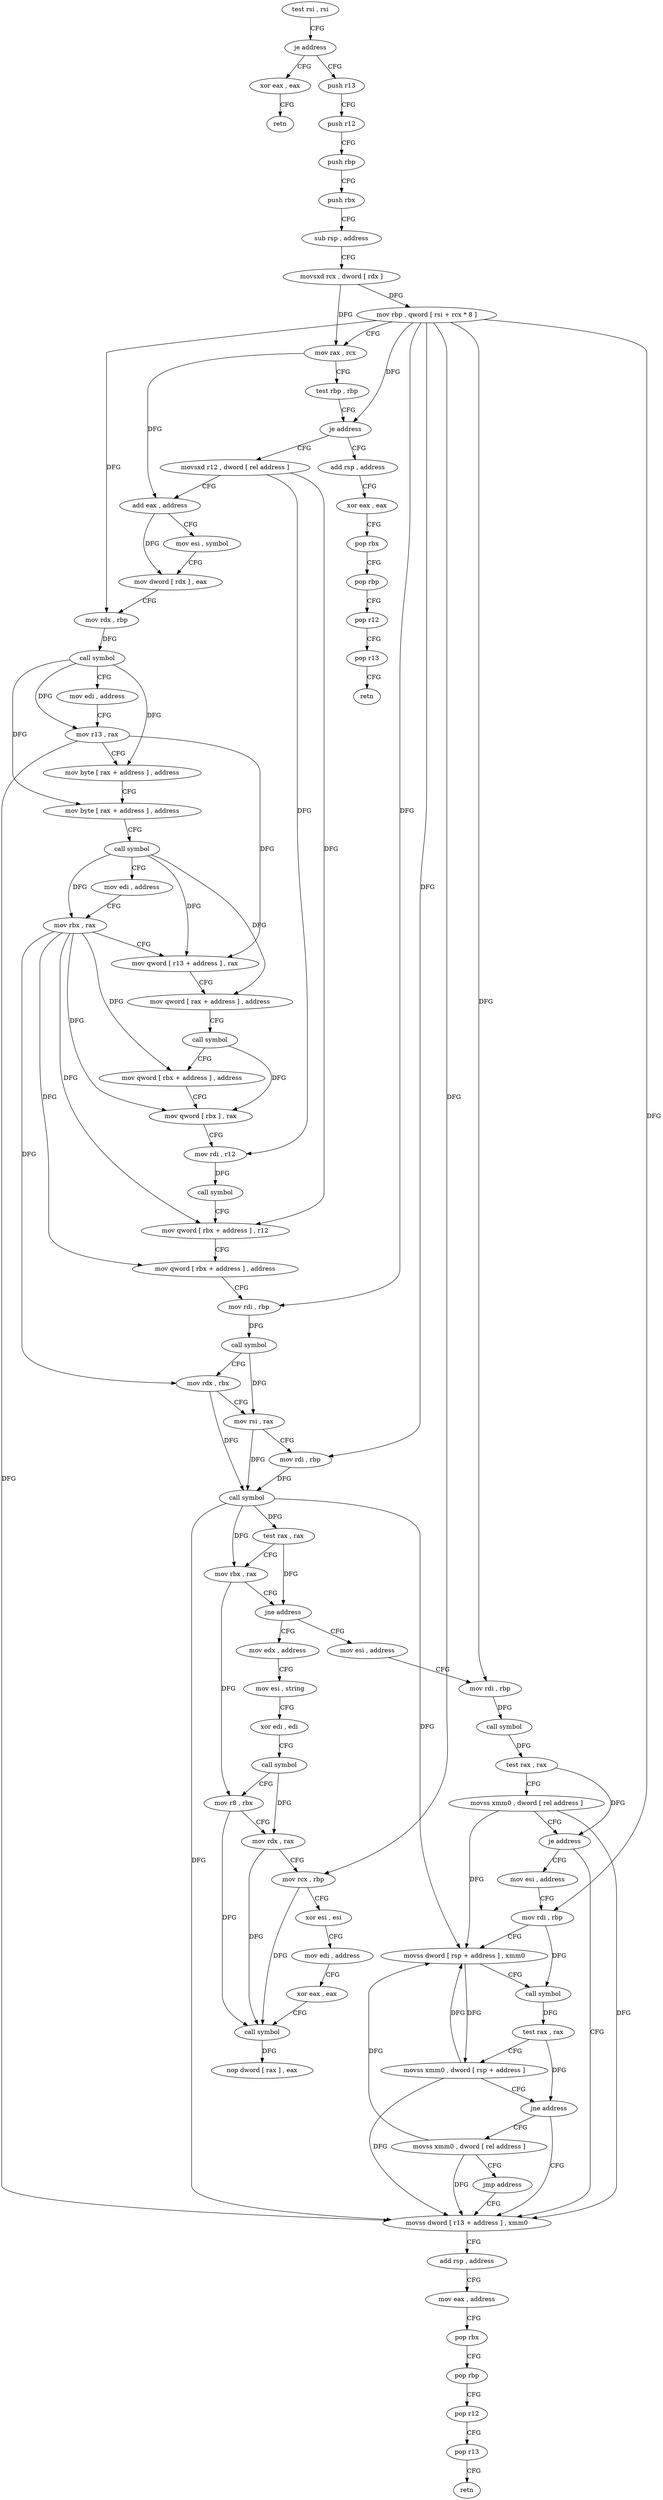 digraph "func" {
"4270928" [label = "test rsi , rsi" ]
"4270931" [label = "je address" ]
"4271200" [label = "xor eax , eax" ]
"4270937" [label = "push r13" ]
"4271202" [label = "retn" ]
"4270939" [label = "push r12" ]
"4270941" [label = "push rbp" ]
"4270942" [label = "push rbx" ]
"4270943" [label = "sub rsp , address" ]
"4270947" [label = "movsxd rcx , dword [ rdx ]" ]
"4270950" [label = "mov rbp , qword [ rsi + rcx * 8 ]" ]
"4270954" [label = "mov rax , rcx" ]
"4270957" [label = "test rbp , rbp" ]
"4270960" [label = "je address" ]
"4271208" [label = "add rsp , address" ]
"4270966" [label = "movsxd r12 , dword [ rel address ]" ]
"4271212" [label = "xor eax , eax" ]
"4271214" [label = "pop rbx" ]
"4271215" [label = "pop rbp" ]
"4271216" [label = "pop r12" ]
"4271218" [label = "pop r13" ]
"4271220" [label = "retn" ]
"4270973" [label = "add eax , address" ]
"4270976" [label = "mov esi , symbol" ]
"4270981" [label = "mov dword [ rdx ] , eax" ]
"4270983" [label = "mov rdx , rbp" ]
"4270986" [label = "call symbol" ]
"4270991" [label = "mov edi , address" ]
"4270996" [label = "mov r13 , rax" ]
"4270999" [label = "mov byte [ rax + address ] , address" ]
"4271003" [label = "mov byte [ rax + address ] , address" ]
"4271007" [label = "call symbol" ]
"4271012" [label = "mov edi , address" ]
"4271017" [label = "mov rbx , rax" ]
"4271020" [label = "mov qword [ r13 + address ] , rax" ]
"4271024" [label = "mov qword [ rax + address ] , address" ]
"4271032" [label = "call symbol" ]
"4271037" [label = "mov qword [ rbx + address ] , address" ]
"4271045" [label = "mov qword [ rbx ] , rax" ]
"4271048" [label = "mov rdi , r12" ]
"4271051" [label = "call symbol" ]
"4271056" [label = "mov qword [ rbx + address ] , r12" ]
"4271060" [label = "mov qword [ rbx + address ] , address" ]
"4271068" [label = "mov rdi , rbp" ]
"4271071" [label = "call symbol" ]
"4271076" [label = "mov rdx , rbx" ]
"4271079" [label = "mov rsi , rax" ]
"4271082" [label = "mov rdi , rbp" ]
"4271085" [label = "call symbol" ]
"4271090" [label = "test rax , rax" ]
"4271093" [label = "mov rbx , rax" ]
"4271096" [label = "jne address" ]
"4271221" [label = "mov edx , address" ]
"4271098" [label = "mov esi , address" ]
"4271226" [label = "mov esi , string" ]
"4271231" [label = "xor edi , edi" ]
"4271233" [label = "call symbol" ]
"4271238" [label = "mov r8 , rbx" ]
"4271241" [label = "mov rdx , rax" ]
"4271244" [label = "mov rcx , rbp" ]
"4271247" [label = "xor esi , esi" ]
"4271249" [label = "mov edi , address" ]
"4271254" [label = "xor eax , eax" ]
"4271256" [label = "call symbol" ]
"4271261" [label = "nop dword [ rax ] , eax" ]
"4271103" [label = "mov rdi , rbp" ]
"4271106" [label = "call symbol" ]
"4271111" [label = "test rax , rax" ]
"4271114" [label = "movss xmm0 , dword [ rel address ]" ]
"4271122" [label = "je address" ]
"4271152" [label = "mov esi , address" ]
"4271124" [label = "movss dword [ r13 + address ] , xmm0" ]
"4271157" [label = "mov rdi , rbp" ]
"4271160" [label = "movss dword [ rsp + address ] , xmm0" ]
"4271166" [label = "call symbol" ]
"4271171" [label = "test rax , rax" ]
"4271174" [label = "movss xmm0 , dword [ rsp + address ]" ]
"4271180" [label = "jne address" ]
"4271182" [label = "movss xmm0 , dword [ rel address ]" ]
"4271130" [label = "add rsp , address" ]
"4271134" [label = "mov eax , address" ]
"4271139" [label = "pop rbx" ]
"4271140" [label = "pop rbp" ]
"4271141" [label = "pop r12" ]
"4271143" [label = "pop r13" ]
"4271145" [label = "retn" ]
"4271190" [label = "jmp address" ]
"4270928" -> "4270931" [ label = "CFG" ]
"4270931" -> "4271200" [ label = "CFG" ]
"4270931" -> "4270937" [ label = "CFG" ]
"4271200" -> "4271202" [ label = "CFG" ]
"4270937" -> "4270939" [ label = "CFG" ]
"4270939" -> "4270941" [ label = "CFG" ]
"4270941" -> "4270942" [ label = "CFG" ]
"4270942" -> "4270943" [ label = "CFG" ]
"4270943" -> "4270947" [ label = "CFG" ]
"4270947" -> "4270950" [ label = "DFG" ]
"4270947" -> "4270954" [ label = "DFG" ]
"4270950" -> "4270954" [ label = "CFG" ]
"4270950" -> "4270960" [ label = "DFG" ]
"4270950" -> "4270983" [ label = "DFG" ]
"4270950" -> "4271068" [ label = "DFG" ]
"4270950" -> "4271082" [ label = "DFG" ]
"4270950" -> "4271244" [ label = "DFG" ]
"4270950" -> "4271103" [ label = "DFG" ]
"4270950" -> "4271157" [ label = "DFG" ]
"4270954" -> "4270957" [ label = "CFG" ]
"4270954" -> "4270973" [ label = "DFG" ]
"4270957" -> "4270960" [ label = "CFG" ]
"4270960" -> "4271208" [ label = "CFG" ]
"4270960" -> "4270966" [ label = "CFG" ]
"4271208" -> "4271212" [ label = "CFG" ]
"4270966" -> "4270973" [ label = "CFG" ]
"4270966" -> "4271048" [ label = "DFG" ]
"4270966" -> "4271056" [ label = "DFG" ]
"4271212" -> "4271214" [ label = "CFG" ]
"4271214" -> "4271215" [ label = "CFG" ]
"4271215" -> "4271216" [ label = "CFG" ]
"4271216" -> "4271218" [ label = "CFG" ]
"4271218" -> "4271220" [ label = "CFG" ]
"4270973" -> "4270976" [ label = "CFG" ]
"4270973" -> "4270981" [ label = "DFG" ]
"4270976" -> "4270981" [ label = "CFG" ]
"4270981" -> "4270983" [ label = "CFG" ]
"4270983" -> "4270986" [ label = "DFG" ]
"4270986" -> "4270991" [ label = "CFG" ]
"4270986" -> "4270996" [ label = "DFG" ]
"4270986" -> "4270999" [ label = "DFG" ]
"4270986" -> "4271003" [ label = "DFG" ]
"4270991" -> "4270996" [ label = "CFG" ]
"4270996" -> "4270999" [ label = "CFG" ]
"4270996" -> "4271020" [ label = "DFG" ]
"4270996" -> "4271124" [ label = "DFG" ]
"4270999" -> "4271003" [ label = "CFG" ]
"4271003" -> "4271007" [ label = "CFG" ]
"4271007" -> "4271012" [ label = "CFG" ]
"4271007" -> "4271017" [ label = "DFG" ]
"4271007" -> "4271020" [ label = "DFG" ]
"4271007" -> "4271024" [ label = "DFG" ]
"4271012" -> "4271017" [ label = "CFG" ]
"4271017" -> "4271020" [ label = "CFG" ]
"4271017" -> "4271037" [ label = "DFG" ]
"4271017" -> "4271045" [ label = "DFG" ]
"4271017" -> "4271056" [ label = "DFG" ]
"4271017" -> "4271060" [ label = "DFG" ]
"4271017" -> "4271076" [ label = "DFG" ]
"4271020" -> "4271024" [ label = "CFG" ]
"4271024" -> "4271032" [ label = "CFG" ]
"4271032" -> "4271037" [ label = "CFG" ]
"4271032" -> "4271045" [ label = "DFG" ]
"4271037" -> "4271045" [ label = "CFG" ]
"4271045" -> "4271048" [ label = "CFG" ]
"4271048" -> "4271051" [ label = "DFG" ]
"4271051" -> "4271056" [ label = "CFG" ]
"4271056" -> "4271060" [ label = "CFG" ]
"4271060" -> "4271068" [ label = "CFG" ]
"4271068" -> "4271071" [ label = "DFG" ]
"4271071" -> "4271076" [ label = "CFG" ]
"4271071" -> "4271079" [ label = "DFG" ]
"4271076" -> "4271079" [ label = "CFG" ]
"4271076" -> "4271085" [ label = "DFG" ]
"4271079" -> "4271082" [ label = "CFG" ]
"4271079" -> "4271085" [ label = "DFG" ]
"4271082" -> "4271085" [ label = "DFG" ]
"4271085" -> "4271090" [ label = "DFG" ]
"4271085" -> "4271093" [ label = "DFG" ]
"4271085" -> "4271160" [ label = "DFG" ]
"4271085" -> "4271124" [ label = "DFG" ]
"4271090" -> "4271093" [ label = "CFG" ]
"4271090" -> "4271096" [ label = "DFG" ]
"4271093" -> "4271096" [ label = "CFG" ]
"4271093" -> "4271238" [ label = "DFG" ]
"4271096" -> "4271221" [ label = "CFG" ]
"4271096" -> "4271098" [ label = "CFG" ]
"4271221" -> "4271226" [ label = "CFG" ]
"4271098" -> "4271103" [ label = "CFG" ]
"4271226" -> "4271231" [ label = "CFG" ]
"4271231" -> "4271233" [ label = "CFG" ]
"4271233" -> "4271238" [ label = "CFG" ]
"4271233" -> "4271241" [ label = "DFG" ]
"4271238" -> "4271241" [ label = "CFG" ]
"4271238" -> "4271256" [ label = "DFG" ]
"4271241" -> "4271244" [ label = "CFG" ]
"4271241" -> "4271256" [ label = "DFG" ]
"4271244" -> "4271247" [ label = "CFG" ]
"4271244" -> "4271256" [ label = "DFG" ]
"4271247" -> "4271249" [ label = "CFG" ]
"4271249" -> "4271254" [ label = "CFG" ]
"4271254" -> "4271256" [ label = "CFG" ]
"4271256" -> "4271261" [ label = "DFG" ]
"4271103" -> "4271106" [ label = "DFG" ]
"4271106" -> "4271111" [ label = "DFG" ]
"4271111" -> "4271114" [ label = "CFG" ]
"4271111" -> "4271122" [ label = "DFG" ]
"4271114" -> "4271122" [ label = "CFG" ]
"4271114" -> "4271160" [ label = "DFG" ]
"4271114" -> "4271124" [ label = "DFG" ]
"4271122" -> "4271152" [ label = "CFG" ]
"4271122" -> "4271124" [ label = "CFG" ]
"4271152" -> "4271157" [ label = "CFG" ]
"4271124" -> "4271130" [ label = "CFG" ]
"4271157" -> "4271160" [ label = "CFG" ]
"4271157" -> "4271166" [ label = "DFG" ]
"4271160" -> "4271166" [ label = "CFG" ]
"4271160" -> "4271174" [ label = "DFG" ]
"4271166" -> "4271171" [ label = "DFG" ]
"4271171" -> "4271174" [ label = "CFG" ]
"4271171" -> "4271180" [ label = "DFG" ]
"4271174" -> "4271180" [ label = "CFG" ]
"4271174" -> "4271160" [ label = "DFG" ]
"4271174" -> "4271124" [ label = "DFG" ]
"4271180" -> "4271124" [ label = "CFG" ]
"4271180" -> "4271182" [ label = "CFG" ]
"4271182" -> "4271190" [ label = "CFG" ]
"4271182" -> "4271160" [ label = "DFG" ]
"4271182" -> "4271124" [ label = "DFG" ]
"4271130" -> "4271134" [ label = "CFG" ]
"4271134" -> "4271139" [ label = "CFG" ]
"4271139" -> "4271140" [ label = "CFG" ]
"4271140" -> "4271141" [ label = "CFG" ]
"4271141" -> "4271143" [ label = "CFG" ]
"4271143" -> "4271145" [ label = "CFG" ]
"4271190" -> "4271124" [ label = "CFG" ]
}
